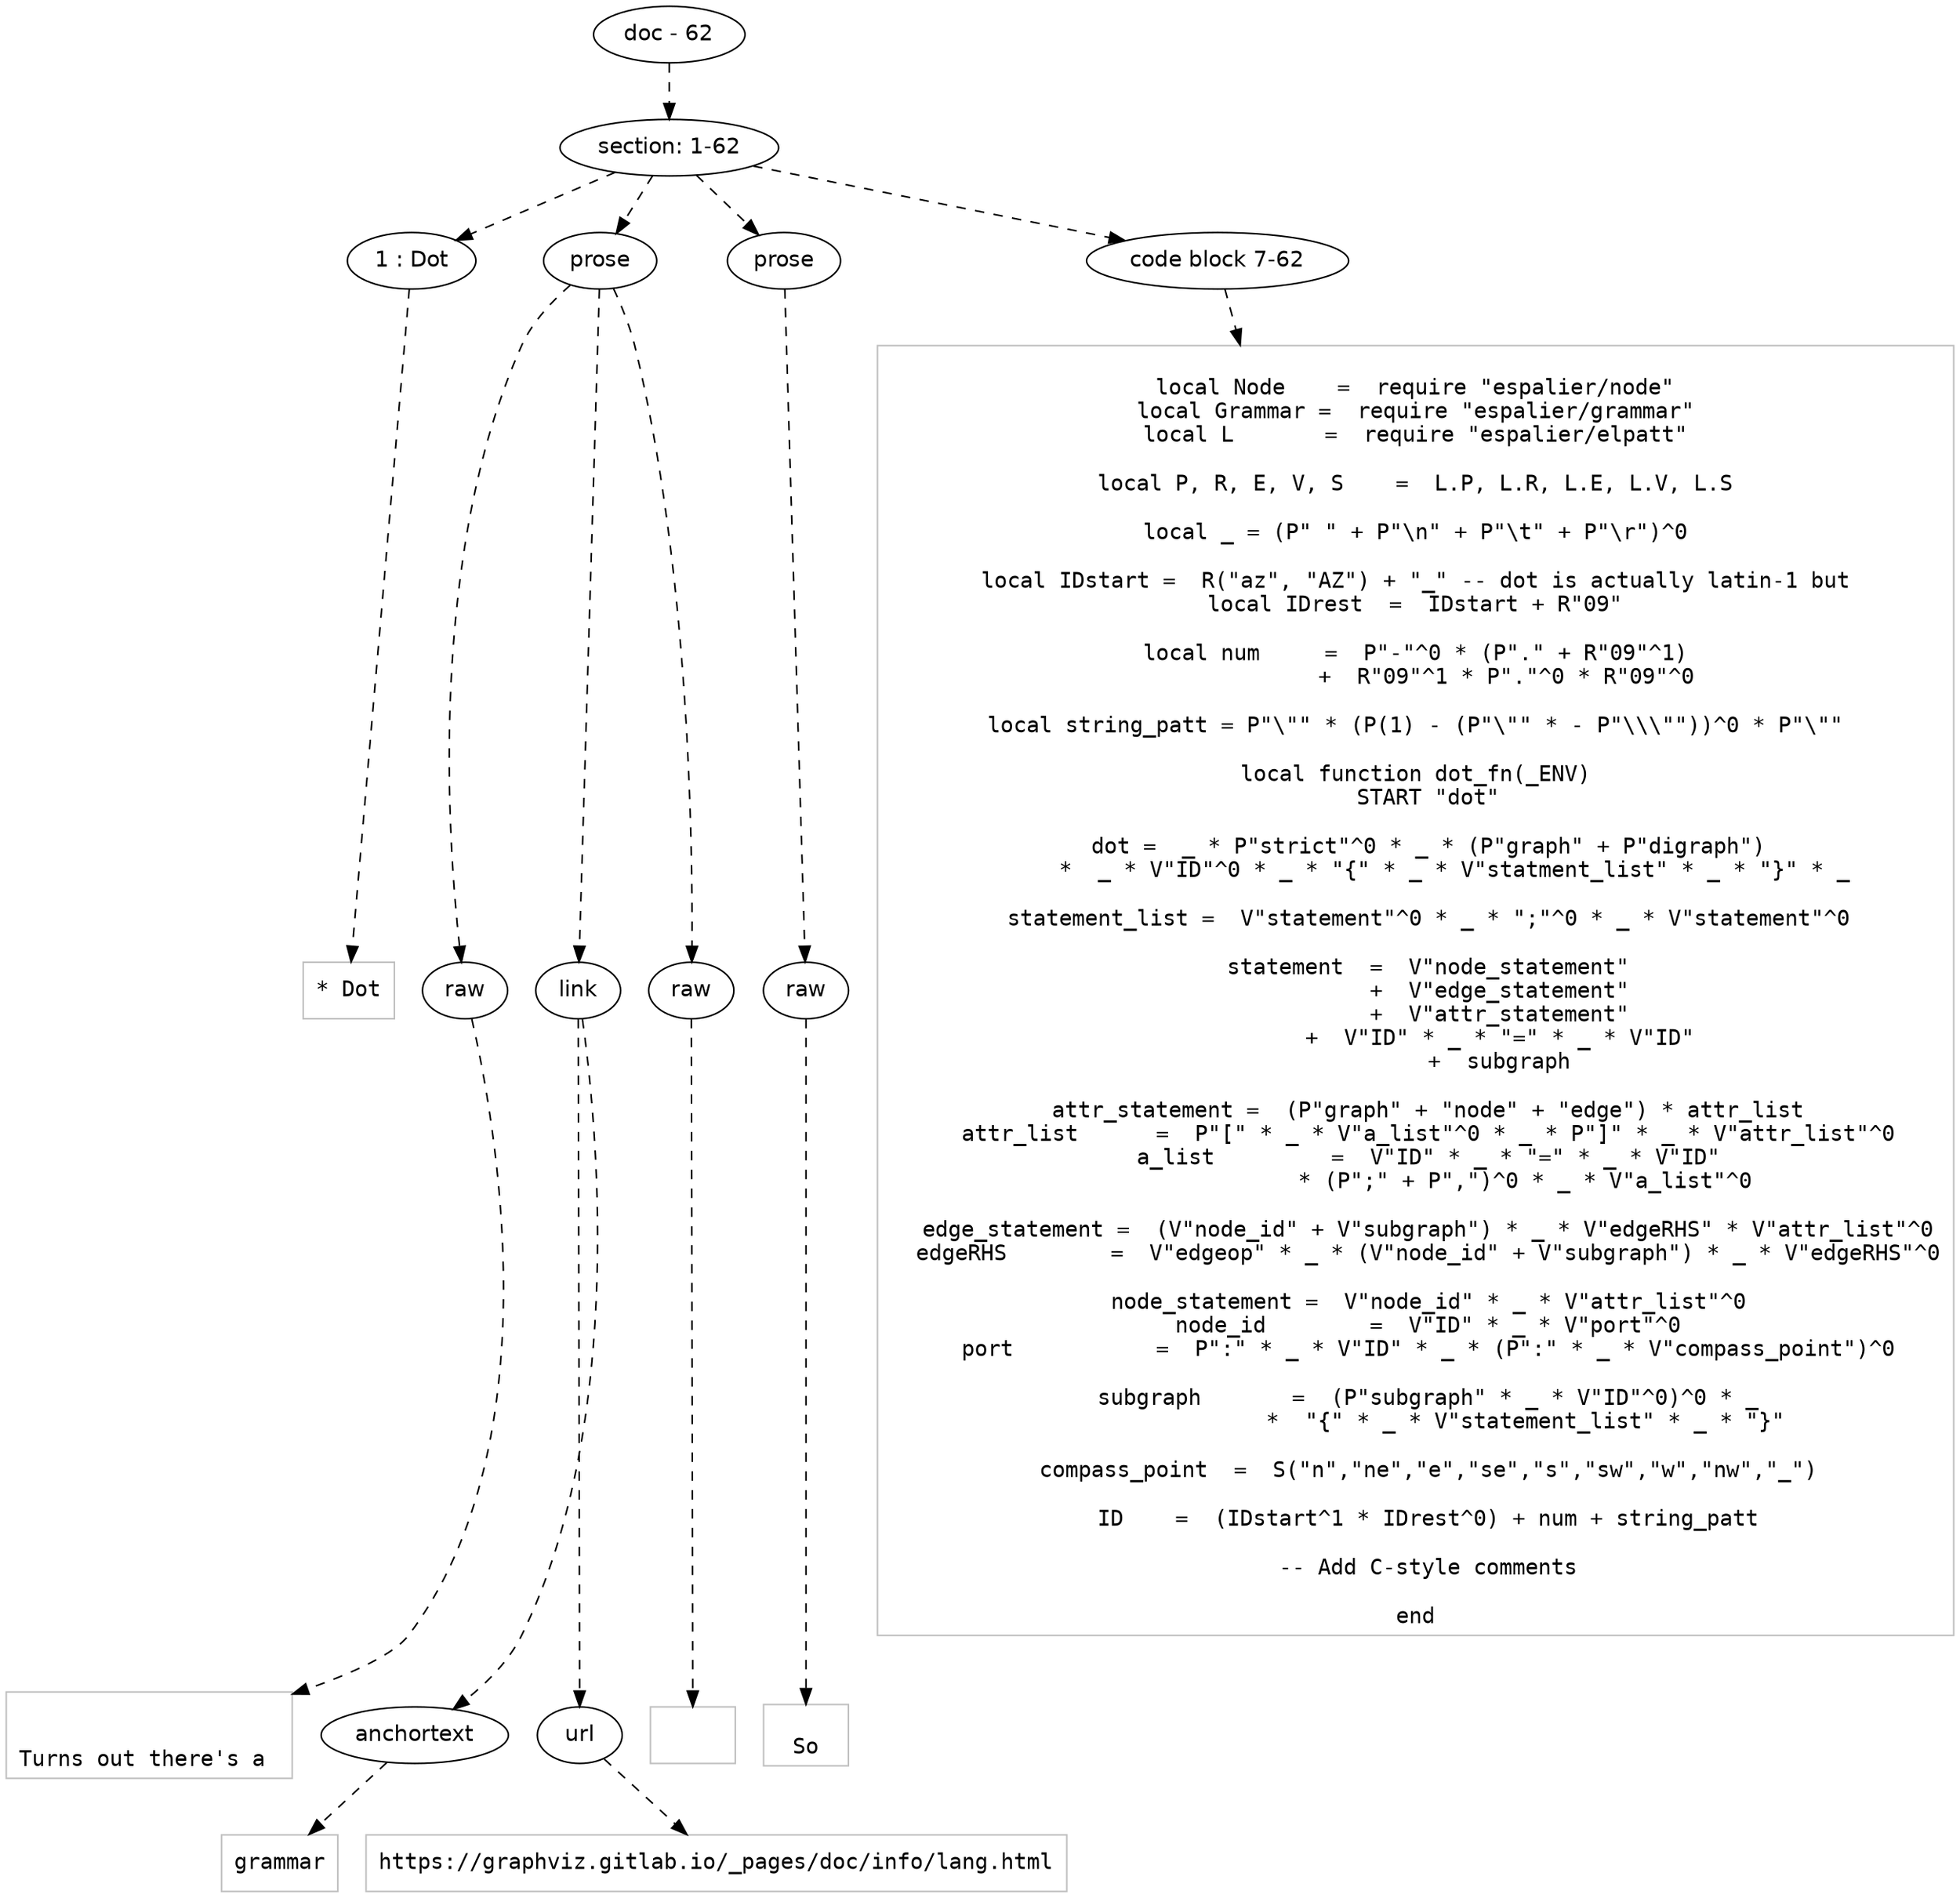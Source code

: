 digraph lpegNode {

node [fontname=Helvetica]
edge [style=dashed]

doc_0 [label="doc - 62"]


doc_0 -> { section_1}
{rank=same; section_1}

section_1 [label="section: 1-62"]


// END RANK doc_0

section_1 -> { header_2 prose_3 prose_4 codeblock_5}
{rank=same; header_2 prose_3 prose_4 codeblock_5}

header_2 [label="1 : Dot"]

prose_3 [label="prose"]

prose_4 [label="prose"]

codeblock_5 [label="code block 7-62"]


// END RANK section_1

header_2 -> leaf_6
leaf_6  [color=Gray,shape=rectangle,fontname=Inconsolata,label="* Dot"]
// END RANK header_2

prose_3 -> { raw_7 link_8 raw_9}
{rank=same; raw_7 link_8 raw_9}

raw_7 [label="raw"]

link_8 [label="link"]

raw_9 [label="raw"]


// END RANK prose_3

raw_7 -> leaf_10
leaf_10  [color=Gray,shape=rectangle,fontname=Inconsolata,label="

Turns out there's a "]
// END RANK raw_7

link_8 -> { anchortext_11 url_12}
{rank=same; anchortext_11 url_12}

anchortext_11 [label="anchortext"]

url_12 [label="url"]


// END RANK link_8

anchortext_11 -> leaf_13
leaf_13  [color=Gray,shape=rectangle,fontname=Inconsolata,label="grammar"]
// END RANK anchortext_11

url_12 -> leaf_14
leaf_14  [color=Gray,shape=rectangle,fontname=Inconsolata,label="https://graphviz.gitlab.io/_pages/doc/info/lang.html"]
// END RANK url_12

raw_9 -> leaf_15
leaf_15  [color=Gray,shape=rectangle,fontname=Inconsolata,label="
"]
// END RANK raw_9

prose_4 -> { raw_16}
{rank=same; raw_16}

raw_16 [label="raw"]


// END RANK prose_4

raw_16 -> leaf_17
leaf_17  [color=Gray,shape=rectangle,fontname=Inconsolata,label="
So
"]
// END RANK raw_16

codeblock_5 -> leaf_18
leaf_18  [color=Gray,shape=rectangle,fontname=Inconsolata,label="
local Node    =  require \"espalier/node\"
local Grammar =  require \"espalier/grammar\"
local L       =  require \"espalier/elpatt\"

local P, R, E, V, S    =  L.P, L.R, L.E, L.V, L.S

local _ = (P\" \" + P\"\\n\" + P\"\\t\" + P\"\\r\")^0

local IDstart =  R(\"az\", \"AZ\") + \"_\" -- dot is actually latin-1 but
local IDrest  =  IDstart + R\"09\"

local num     =  P\"-\"^0 * (P\".\" + R\"09\"^1)
              +  R\"09\"^1 * P\".\"^0 * R\"09\"^0

local string_patt = P\"\\\"\" * (P(1) - (P\"\\\"\" * - P\"\\\\\\\"\"))^0 * P\"\\\"\"

local function dot_fn(_ENV)
  START \"dot\"

  dot =  _ * P\"strict\"^0 * _ * (P\"graph\" + P\"digraph\")
      *  _ * V\"ID\"^0 * _ * \"{\" * _ * V\"statment_list\" * _ * \"}\" * _

  statement_list =  V\"statement\"^0 * _ * \";\"^0 * _ * V\"statement\"^0

  statement  =  V\"node_statement\"
             +  V\"edge_statement\"
             +  V\"attr_statement\"
             +  V\"ID\" * _ * \"=\" * _ * V\"ID\"
             +  subgraph

  attr_statement =  (P\"graph\" + \"node\" + \"edge\") * attr_list
  attr_list      =  P\"[\" * _ * V\"a_list\"^0 * _ * P\"]\" * _ * V\"attr_list\"^0
  a_list         =  V\"ID\" * _ * \"=\" * _ * V\"ID\"
                 * (P\";\" + P\",\")^0 * _ * V\"a_list\"^0

  edge_statement =  (V\"node_id\" + V\"subgraph\") * _ * V\"edgeRHS\" * V\"attr_list\"^0
  edgeRHS        =  V\"edgeop\" * _ * (V\"node_id\" + V\"subgraph\") * _ * V\"edgeRHS\"^0

  node_statement =  V\"node_id\" * _ * V\"attr_list\"^0
  node_id        =  V\"ID\" * _ * V\"port\"^0
  port           =  P\":\" * _ * V\"ID\" * _ * (P\":\" * _ * V\"compass_point\")^0

  subgraph       =  (P\"subgraph\" * _ * V\"ID\"^0)^0 * _
                 *  \"{\" * _ * V\"statement_list\" * _ * \"}\"

  compass_point  =  S(\"n\",\"ne\",\"e\",\"se\",\"s\",\"sw\",\"w\",\"nw\",\"_\")

  ID    =  (IDstart^1 * IDrest^0) + num + string_patt

  -- Add C-style comments

end
"]
// END RANK codeblock_5


}
